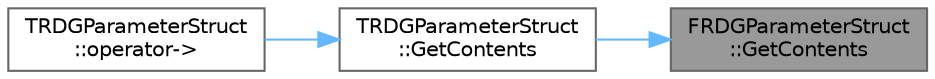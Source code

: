digraph "FRDGParameterStruct::GetContents"
{
 // INTERACTIVE_SVG=YES
 // LATEX_PDF_SIZE
  bgcolor="transparent";
  edge [fontname=Helvetica,fontsize=10,labelfontname=Helvetica,labelfontsize=10];
  node [fontname=Helvetica,fontsize=10,shape=box,height=0.2,width=0.4];
  rankdir="RL";
  Node1 [id="Node000001",label="FRDGParameterStruct\l::GetContents",height=0.2,width=0.4,color="gray40", fillcolor="grey60", style="filled", fontcolor="black",tooltip="Returns the contents of the struct."];
  Node1 -> Node2 [id="edge1_Node000001_Node000002",dir="back",color="steelblue1",style="solid",tooltip=" "];
  Node2 [id="Node000002",label="TRDGParameterStruct\l::GetContents",height=0.2,width=0.4,color="grey40", fillcolor="white", style="filled",URL="$d4/dcb/classTRDGParameterStruct.html#a3e617fc66833144552a00cffe141aab3",tooltip="Returns the contents of the struct."];
  Node2 -> Node3 [id="edge2_Node000002_Node000003",dir="back",color="steelblue1",style="solid",tooltip=" "];
  Node3 [id="Node000003",label="TRDGParameterStruct\l::operator-\>",height=0.2,width=0.4,color="grey40", fillcolor="white", style="filled",URL="$d4/dcb/classTRDGParameterStruct.html#a4312046ba74edc831c765df49f2f3f40",tooltip=" "];
}
